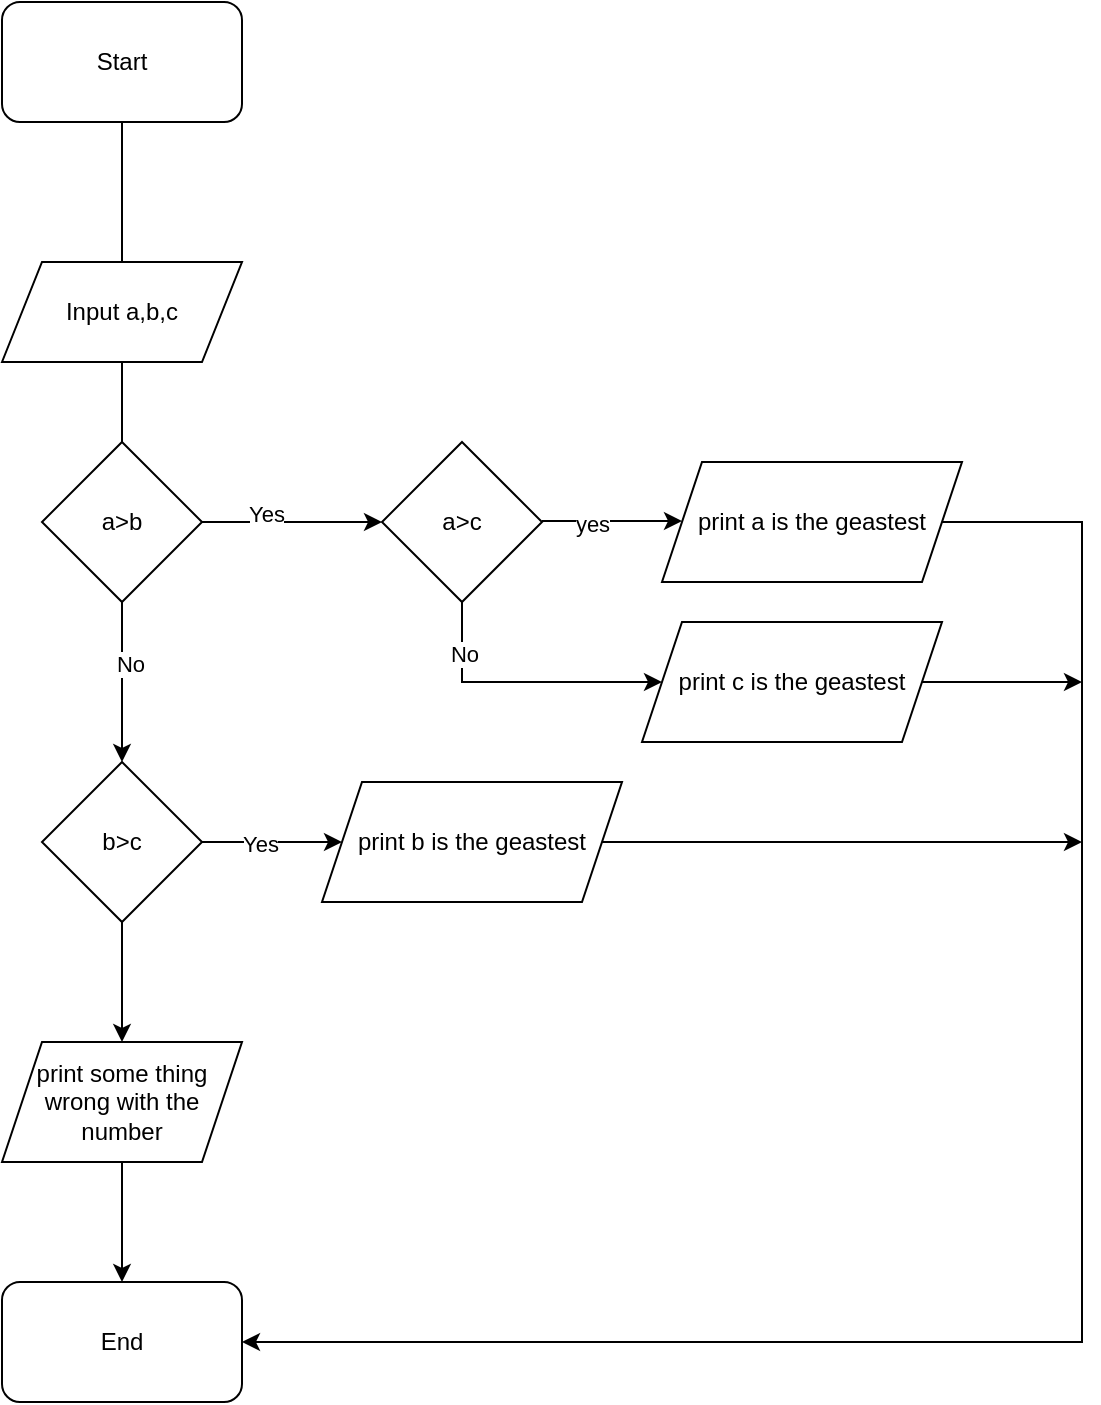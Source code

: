 <mxfile version="22.1.3" type="github">
  <diagram name="第 1 页" id="LxhMGTJQKrq0RmWp3fId">
    <mxGraphModel dx="1253" dy="711" grid="1" gridSize="10" guides="1" tooltips="1" connect="1" arrows="1" fold="1" page="1" pageScale="1" pageWidth="827" pageHeight="1169" math="0" shadow="0">
      <root>
        <mxCell id="0" />
        <mxCell id="1" parent="0" />
        <mxCell id="YxiNmTXXxCwCdmfokw9f-1" value="Input a,b,c" style="shape=parallelogram;perimeter=parallelogramPerimeter;whiteSpace=wrap;html=1;fixedSize=1;" parent="1" vertex="1">
          <mxGeometry x="350" y="280" width="120" height="50" as="geometry" />
        </mxCell>
        <mxCell id="MdCAw-Lzw2xr19QINidt-1" value="Start" style="rounded=1;whiteSpace=wrap;html=1;" vertex="1" parent="1">
          <mxGeometry x="350" y="150" width="120" height="60" as="geometry" />
        </mxCell>
        <mxCell id="MdCAw-Lzw2xr19QINidt-2" value="" style="endArrow=none;html=1;rounded=0;entryX=0.5;entryY=1;entryDx=0;entryDy=0;exitX=0.5;exitY=0;exitDx=0;exitDy=0;" edge="1" parent="1" source="YxiNmTXXxCwCdmfokw9f-1" target="MdCAw-Lzw2xr19QINidt-1">
          <mxGeometry width="50" height="50" relative="1" as="geometry">
            <mxPoint x="390" y="320" as="sourcePoint" />
            <mxPoint x="440" y="270" as="targetPoint" />
          </mxGeometry>
        </mxCell>
        <mxCell id="MdCAw-Lzw2xr19QINidt-5" value="" style="edgeStyle=orthogonalEdgeStyle;rounded=0;orthogonalLoop=1;jettySize=auto;html=1;" edge="1" parent="1" source="MdCAw-Lzw2xr19QINidt-3">
          <mxGeometry relative="1" as="geometry">
            <mxPoint x="540" y="410" as="targetPoint" />
          </mxGeometry>
        </mxCell>
        <mxCell id="MdCAw-Lzw2xr19QINidt-6" value="Yes" style="edgeLabel;html=1;align=center;verticalAlign=middle;resizable=0;points=[];" vertex="1" connectable="0" parent="MdCAw-Lzw2xr19QINidt-5">
          <mxGeometry x="-0.307" y="4" relative="1" as="geometry">
            <mxPoint as="offset" />
          </mxGeometry>
        </mxCell>
        <mxCell id="MdCAw-Lzw2xr19QINidt-10" value="" style="edgeStyle=orthogonalEdgeStyle;rounded=0;orthogonalLoop=1;jettySize=auto;html=1;" edge="1" parent="1" source="MdCAw-Lzw2xr19QINidt-3" target="MdCAw-Lzw2xr19QINidt-9">
          <mxGeometry relative="1" as="geometry" />
        </mxCell>
        <mxCell id="MdCAw-Lzw2xr19QINidt-11" value="No" style="edgeLabel;html=1;align=center;verticalAlign=middle;resizable=0;points=[];" vertex="1" connectable="0" parent="MdCAw-Lzw2xr19QINidt-10">
          <mxGeometry x="-0.225" y="4" relative="1" as="geometry">
            <mxPoint as="offset" />
          </mxGeometry>
        </mxCell>
        <mxCell id="MdCAw-Lzw2xr19QINidt-3" value="a&amp;gt;b" style="rhombus;whiteSpace=wrap;html=1;" vertex="1" parent="1">
          <mxGeometry x="370" y="370" width="80" height="80" as="geometry" />
        </mxCell>
        <mxCell id="MdCAw-Lzw2xr19QINidt-17" value="" style="edgeStyle=orthogonalEdgeStyle;rounded=0;orthogonalLoop=1;jettySize=auto;html=1;" edge="1" parent="1">
          <mxGeometry relative="1" as="geometry">
            <mxPoint x="620" y="409.5" as="sourcePoint" />
            <mxPoint x="690" y="409.5" as="targetPoint" />
          </mxGeometry>
        </mxCell>
        <mxCell id="MdCAw-Lzw2xr19QINidt-26" value="yes" style="edgeLabel;html=1;align=center;verticalAlign=middle;resizable=0;points=[];" vertex="1" connectable="0" parent="MdCAw-Lzw2xr19QINidt-17">
          <mxGeometry x="-0.291" y="-1" relative="1" as="geometry">
            <mxPoint as="offset" />
          </mxGeometry>
        </mxCell>
        <mxCell id="MdCAw-Lzw2xr19QINidt-7" value="a&amp;gt;c" style="rhombus;whiteSpace=wrap;html=1;" vertex="1" parent="1">
          <mxGeometry x="540" y="370" width="80" height="80" as="geometry" />
        </mxCell>
        <mxCell id="MdCAw-Lzw2xr19QINidt-8" value="" style="endArrow=none;html=1;rounded=0;entryX=0.5;entryY=1;entryDx=0;entryDy=0;exitX=0.5;exitY=0;exitDx=0;exitDy=0;" edge="1" parent="1" source="MdCAw-Lzw2xr19QINidt-3" target="YxiNmTXXxCwCdmfokw9f-1">
          <mxGeometry width="50" height="50" relative="1" as="geometry">
            <mxPoint x="390" y="390" as="sourcePoint" />
            <mxPoint x="440" y="340" as="targetPoint" />
          </mxGeometry>
        </mxCell>
        <mxCell id="MdCAw-Lzw2xr19QINidt-15" value="" style="edgeStyle=orthogonalEdgeStyle;rounded=0;orthogonalLoop=1;jettySize=auto;html=1;" edge="1" parent="1" source="MdCAw-Lzw2xr19QINidt-9" target="MdCAw-Lzw2xr19QINidt-14">
          <mxGeometry relative="1" as="geometry" />
        </mxCell>
        <mxCell id="MdCAw-Lzw2xr19QINidt-22" value="Yes" style="edgeLabel;html=1;align=center;verticalAlign=middle;resizable=0;points=[];" vertex="1" connectable="0" parent="MdCAw-Lzw2xr19QINidt-15">
          <mxGeometry x="-0.177" y="-1" relative="1" as="geometry">
            <mxPoint as="offset" />
          </mxGeometry>
        </mxCell>
        <mxCell id="MdCAw-Lzw2xr19QINidt-41" value="" style="edgeStyle=orthogonalEdgeStyle;rounded=0;orthogonalLoop=1;jettySize=auto;html=1;" edge="1" parent="1" source="MdCAw-Lzw2xr19QINidt-9" target="MdCAw-Lzw2xr19QINidt-40">
          <mxGeometry relative="1" as="geometry" />
        </mxCell>
        <mxCell id="MdCAw-Lzw2xr19QINidt-9" value="b&amp;gt;c" style="rhombus;whiteSpace=wrap;html=1;" vertex="1" parent="1">
          <mxGeometry x="370" y="530" width="80" height="80" as="geometry" />
        </mxCell>
        <mxCell id="MdCAw-Lzw2xr19QINidt-14" value="print b is the geastest" style="shape=parallelogram;perimeter=parallelogramPerimeter;whiteSpace=wrap;html=1;fixedSize=1;" vertex="1" parent="1">
          <mxGeometry x="510" y="540" width="150" height="60" as="geometry" />
        </mxCell>
        <mxCell id="MdCAw-Lzw2xr19QINidt-16" value="print a is the geastest" style="shape=parallelogram;perimeter=parallelogramPerimeter;whiteSpace=wrap;html=1;fixedSize=1;" vertex="1" parent="1">
          <mxGeometry x="680" y="380" width="150" height="60" as="geometry" />
        </mxCell>
        <mxCell id="MdCAw-Lzw2xr19QINidt-20" value="print c is the geastest" style="shape=parallelogram;perimeter=parallelogramPerimeter;whiteSpace=wrap;html=1;fixedSize=1;" vertex="1" parent="1">
          <mxGeometry x="670" y="460" width="150" height="60" as="geometry" />
        </mxCell>
        <mxCell id="MdCAw-Lzw2xr19QINidt-34" value="" style="endArrow=classic;html=1;rounded=0;entryX=0;entryY=0.5;entryDx=0;entryDy=0;exitX=0.5;exitY=1;exitDx=0;exitDy=0;" edge="1" parent="1" source="MdCAw-Lzw2xr19QINidt-7" target="MdCAw-Lzw2xr19QINidt-20">
          <mxGeometry width="50" height="50" relative="1" as="geometry">
            <mxPoint x="390" y="550" as="sourcePoint" />
            <mxPoint x="440" y="500" as="targetPoint" />
            <Array as="points">
              <mxPoint x="580" y="490" />
            </Array>
          </mxGeometry>
        </mxCell>
        <mxCell id="MdCAw-Lzw2xr19QINidt-36" value="No" style="edgeLabel;html=1;align=center;verticalAlign=middle;resizable=0;points=[];" vertex="1" connectable="0" parent="MdCAw-Lzw2xr19QINidt-34">
          <mxGeometry x="-0.626" y="1" relative="1" as="geometry">
            <mxPoint as="offset" />
          </mxGeometry>
        </mxCell>
        <mxCell id="MdCAw-Lzw2xr19QINidt-35" value="" style="endArrow=classic;html=1;rounded=0;exitX=1;exitY=0.5;exitDx=0;exitDy=0;entryX=1;entryY=0.5;entryDx=0;entryDy=0;" edge="1" parent="1" source="MdCAw-Lzw2xr19QINidt-16" target="MdCAw-Lzw2xr19QINidt-39">
          <mxGeometry width="50" height="50" relative="1" as="geometry">
            <mxPoint x="860" y="430" as="sourcePoint" />
            <mxPoint x="450" y="680" as="targetPoint" />
            <Array as="points">
              <mxPoint x="890" y="410" />
              <mxPoint x="890" y="820" />
            </Array>
          </mxGeometry>
        </mxCell>
        <mxCell id="MdCAw-Lzw2xr19QINidt-37" value="" style="endArrow=classic;html=1;rounded=0;exitX=1;exitY=0.5;exitDx=0;exitDy=0;" edge="1" parent="1" source="MdCAw-Lzw2xr19QINidt-20">
          <mxGeometry width="50" height="50" relative="1" as="geometry">
            <mxPoint x="600" y="440" as="sourcePoint" />
            <mxPoint x="890" y="490" as="targetPoint" />
          </mxGeometry>
        </mxCell>
        <mxCell id="MdCAw-Lzw2xr19QINidt-38" value="" style="endArrow=classic;html=1;rounded=0;exitX=1;exitY=0.5;exitDx=0;exitDy=0;" edge="1" parent="1" source="MdCAw-Lzw2xr19QINidt-14">
          <mxGeometry width="50" height="50" relative="1" as="geometry">
            <mxPoint x="600" y="440" as="sourcePoint" />
            <mxPoint x="890" y="570" as="targetPoint" />
          </mxGeometry>
        </mxCell>
        <mxCell id="MdCAw-Lzw2xr19QINidt-39" value="End" style="rounded=1;whiteSpace=wrap;html=1;" vertex="1" parent="1">
          <mxGeometry x="350" y="790" width="120" height="60" as="geometry" />
        </mxCell>
        <mxCell id="MdCAw-Lzw2xr19QINidt-40" value="print some thing wrong with the number" style="shape=parallelogram;perimeter=parallelogramPerimeter;whiteSpace=wrap;html=1;fixedSize=1;" vertex="1" parent="1">
          <mxGeometry x="350" y="670" width="120" height="60" as="geometry" />
        </mxCell>
        <mxCell id="MdCAw-Lzw2xr19QINidt-43" value="" style="endArrow=classic;html=1;rounded=0;exitX=0.5;exitY=1;exitDx=0;exitDy=0;entryX=0.5;entryY=0;entryDx=0;entryDy=0;" edge="1" parent="1" source="MdCAw-Lzw2xr19QINidt-40" target="MdCAw-Lzw2xr19QINidt-39">
          <mxGeometry width="50" height="50" relative="1" as="geometry">
            <mxPoint x="600" y="560" as="sourcePoint" />
            <mxPoint x="650" y="510" as="targetPoint" />
          </mxGeometry>
        </mxCell>
      </root>
    </mxGraphModel>
  </diagram>
</mxfile>
